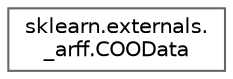 digraph "Graphical Class Hierarchy"
{
 // LATEX_PDF_SIZE
  bgcolor="transparent";
  edge [fontname=Helvetica,fontsize=10,labelfontname=Helvetica,labelfontsize=10];
  node [fontname=Helvetica,fontsize=10,shape=box,height=0.2,width=0.4];
  rankdir="LR";
  Node0 [id="Node000000",label="sklearn.externals.\l_arff.COOData",height=0.2,width=0.4,color="grey40", fillcolor="white", style="filled",URL="$da/db9/classsklearn_1_1externals_1_1__arff_1_1COOData.html",tooltip=" "];
}

